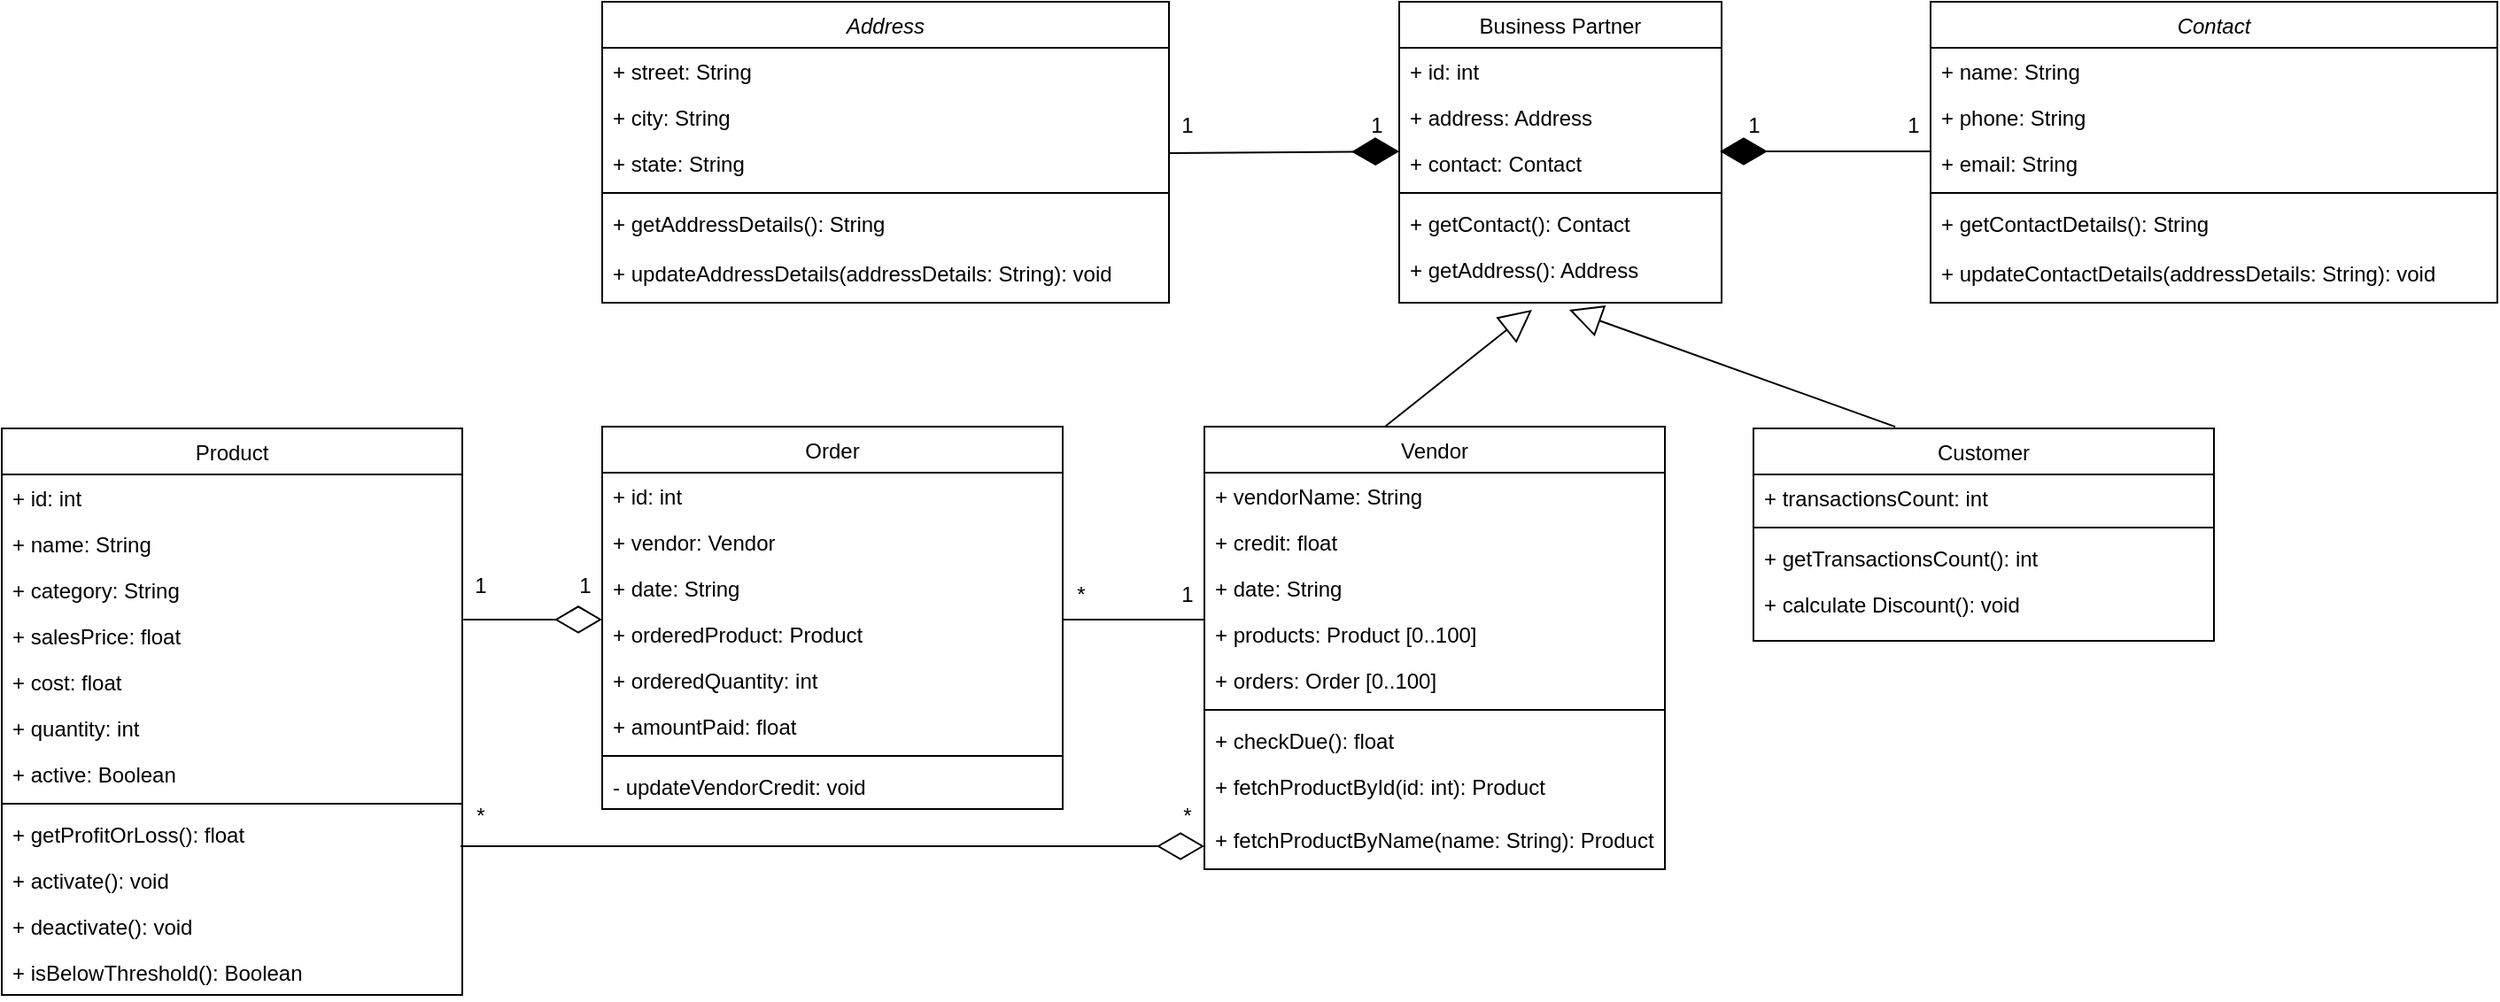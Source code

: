 <mxfile version="14.9.0" type="device"><diagram id="C5RBs43oDa-KdzZeNtuy" name="Page-1"><mxGraphModel dx="1108" dy="450" grid="1" gridSize="10" guides="1" tooltips="1" connect="1" arrows="1" fold="1" page="1" pageScale="1" pageWidth="827" pageHeight="1169" math="0" shadow="0"><root><mxCell id="WIyWlLk6GJQsqaUBKTNV-0"/><mxCell id="WIyWlLk6GJQsqaUBKTNV-1" parent="WIyWlLk6GJQsqaUBKTNV-0"/><mxCell id="zkfFHV4jXpPFQw0GAbJ--0" value="Address" style="swimlane;fontStyle=2;align=center;verticalAlign=top;childLayout=stackLayout;horizontal=1;startSize=26;horizontalStack=0;resizeParent=1;resizeLast=0;collapsible=1;marginBottom=0;rounded=0;shadow=0;strokeWidth=1;" parent="WIyWlLk6GJQsqaUBKTNV-1" vertex="1"><mxGeometry x="400" y="90" width="320" height="170" as="geometry"><mxRectangle x="230" y="140" width="160" height="26" as="alternateBounds"/></mxGeometry></mxCell><mxCell id="zkfFHV4jXpPFQw0GAbJ--1" value="+ street: String" style="text;align=left;verticalAlign=top;spacingLeft=4;spacingRight=4;overflow=hidden;rotatable=0;points=[[0,0.5],[1,0.5]];portConstraint=eastwest;" parent="zkfFHV4jXpPFQw0GAbJ--0" vertex="1"><mxGeometry y="26" width="320" height="26" as="geometry"/></mxCell><mxCell id="zkfFHV4jXpPFQw0GAbJ--2" value="+ city: String" style="text;align=left;verticalAlign=top;spacingLeft=4;spacingRight=4;overflow=hidden;rotatable=0;points=[[0,0.5],[1,0.5]];portConstraint=eastwest;rounded=0;shadow=0;html=0;" parent="zkfFHV4jXpPFQw0GAbJ--0" vertex="1"><mxGeometry y="52" width="320" height="26" as="geometry"/></mxCell><mxCell id="zkfFHV4jXpPFQw0GAbJ--3" value="+ state: String" style="text;align=left;verticalAlign=top;spacingLeft=4;spacingRight=4;overflow=hidden;rotatable=0;points=[[0,0.5],[1,0.5]];portConstraint=eastwest;rounded=0;shadow=0;html=0;" parent="zkfFHV4jXpPFQw0GAbJ--0" vertex="1"><mxGeometry y="78" width="320" height="26" as="geometry"/></mxCell><mxCell id="zkfFHV4jXpPFQw0GAbJ--4" value="" style="line;html=1;strokeWidth=1;align=left;verticalAlign=middle;spacingTop=-1;spacingLeft=3;spacingRight=3;rotatable=0;labelPosition=right;points=[];portConstraint=eastwest;" parent="zkfFHV4jXpPFQw0GAbJ--0" vertex="1"><mxGeometry y="104" width="320" height="8" as="geometry"/></mxCell><mxCell id="zkfFHV4jXpPFQw0GAbJ--5" value="+ getAddressDetails(): String" style="text;align=left;verticalAlign=top;spacingLeft=4;spacingRight=4;overflow=hidden;rotatable=0;points=[[0,0.5],[1,0.5]];portConstraint=eastwest;" parent="zkfFHV4jXpPFQw0GAbJ--0" vertex="1"><mxGeometry y="112" width="320" height="28" as="geometry"/></mxCell><mxCell id="brteP9TGZLFPHcXiU_iy-4" value="+ updateAddressDetails(addressDetails: String): void" style="text;align=left;verticalAlign=top;spacingLeft=4;spacingRight=4;overflow=hidden;rotatable=0;points=[[0,0.5],[1,0.5]];portConstraint=eastwest;" vertex="1" parent="zkfFHV4jXpPFQw0GAbJ--0"><mxGeometry y="140" width="320" height="28" as="geometry"/></mxCell><mxCell id="zkfFHV4jXpPFQw0GAbJ--17" value="Business Partner" style="swimlane;fontStyle=0;align=center;verticalAlign=top;childLayout=stackLayout;horizontal=1;startSize=26;horizontalStack=0;resizeParent=1;resizeLast=0;collapsible=1;marginBottom=0;rounded=0;shadow=0;strokeWidth=1;" parent="WIyWlLk6GJQsqaUBKTNV-1" vertex="1"><mxGeometry x="850" y="90" width="182" height="170" as="geometry"><mxRectangle x="508" y="120" width="160" height="26" as="alternateBounds"/></mxGeometry></mxCell><mxCell id="zkfFHV4jXpPFQw0GAbJ--18" value="+ id: int" style="text;align=left;verticalAlign=top;spacingLeft=4;spacingRight=4;overflow=hidden;rotatable=0;points=[[0,0.5],[1,0.5]];portConstraint=eastwest;" parent="zkfFHV4jXpPFQw0GAbJ--17" vertex="1"><mxGeometry y="26" width="182" height="26" as="geometry"/></mxCell><mxCell id="zkfFHV4jXpPFQw0GAbJ--19" value="+ address: Address" style="text;align=left;verticalAlign=top;spacingLeft=4;spacingRight=4;overflow=hidden;rotatable=0;points=[[0,0.5],[1,0.5]];portConstraint=eastwest;rounded=0;shadow=0;html=0;" parent="zkfFHV4jXpPFQw0GAbJ--17" vertex="1"><mxGeometry y="52" width="182" height="26" as="geometry"/></mxCell><mxCell id="zkfFHV4jXpPFQw0GAbJ--20" value="+ contact: Contact" style="text;align=left;verticalAlign=top;spacingLeft=4;spacingRight=4;overflow=hidden;rotatable=0;points=[[0,0.5],[1,0.5]];portConstraint=eastwest;rounded=0;shadow=0;html=0;" parent="zkfFHV4jXpPFQw0GAbJ--17" vertex="1"><mxGeometry y="78" width="182" height="26" as="geometry"/></mxCell><mxCell id="zkfFHV4jXpPFQw0GAbJ--23" value="" style="line;html=1;strokeWidth=1;align=left;verticalAlign=middle;spacingTop=-1;spacingLeft=3;spacingRight=3;rotatable=0;labelPosition=right;points=[];portConstraint=eastwest;" parent="zkfFHV4jXpPFQw0GAbJ--17" vertex="1"><mxGeometry y="104" width="182" height="8" as="geometry"/></mxCell><mxCell id="zkfFHV4jXpPFQw0GAbJ--24" value="+ getContact(): Contact" style="text;align=left;verticalAlign=top;spacingLeft=4;spacingRight=4;overflow=hidden;rotatable=0;points=[[0,0.5],[1,0.5]];portConstraint=eastwest;" parent="zkfFHV4jXpPFQw0GAbJ--17" vertex="1"><mxGeometry y="112" width="182" height="26" as="geometry"/></mxCell><mxCell id="zkfFHV4jXpPFQw0GAbJ--25" value="+ getAddress(): Address" style="text;align=left;verticalAlign=top;spacingLeft=4;spacingRight=4;overflow=hidden;rotatable=0;points=[[0,0.5],[1,0.5]];portConstraint=eastwest;" parent="zkfFHV4jXpPFQw0GAbJ--17" vertex="1"><mxGeometry y="138" width="182" height="26" as="geometry"/></mxCell><mxCell id="brteP9TGZLFPHcXiU_iy-8" value="" style="endArrow=diamondThin;endFill=1;endSize=24;html=1;" edge="1" parent="WIyWlLk6GJQsqaUBKTNV-1"><mxGeometry width="160" relative="1" as="geometry"><mxPoint x="720" y="175.5" as="sourcePoint"/><mxPoint x="850" y="174.5" as="targetPoint"/><Array as="points"/></mxGeometry></mxCell><mxCell id="brteP9TGZLFPHcXiU_iy-25" value="1" style="text;html=1;align=center;verticalAlign=middle;resizable=0;points=[];autosize=1;strokeColor=none;" vertex="1" parent="WIyWlLk6GJQsqaUBKTNV-1"><mxGeometry x="720" y="150" width="20" height="20" as="geometry"/></mxCell><mxCell id="brteP9TGZLFPHcXiU_iy-27" value="1" style="text;html=1;align=center;verticalAlign=middle;resizable=0;points=[];autosize=1;strokeColor=none;" vertex="1" parent="WIyWlLk6GJQsqaUBKTNV-1"><mxGeometry x="827" y="150" width="20" height="20" as="geometry"/></mxCell><mxCell id="brteP9TGZLFPHcXiU_iy-28" value="Contact" style="swimlane;fontStyle=2;align=center;verticalAlign=top;childLayout=stackLayout;horizontal=1;startSize=26;horizontalStack=0;resizeParent=1;resizeLast=0;collapsible=1;marginBottom=0;rounded=0;shadow=0;strokeWidth=1;" vertex="1" parent="WIyWlLk6GJQsqaUBKTNV-1"><mxGeometry x="1150" y="90" width="320" height="170" as="geometry"><mxRectangle x="230" y="140" width="160" height="26" as="alternateBounds"/></mxGeometry></mxCell><mxCell id="brteP9TGZLFPHcXiU_iy-29" value="+ name: String" style="text;align=left;verticalAlign=top;spacingLeft=4;spacingRight=4;overflow=hidden;rotatable=0;points=[[0,0.5],[1,0.5]];portConstraint=eastwest;" vertex="1" parent="brteP9TGZLFPHcXiU_iy-28"><mxGeometry y="26" width="320" height="26" as="geometry"/></mxCell><mxCell id="brteP9TGZLFPHcXiU_iy-30" value="+ phone: String" style="text;align=left;verticalAlign=top;spacingLeft=4;spacingRight=4;overflow=hidden;rotatable=0;points=[[0,0.5],[1,0.5]];portConstraint=eastwest;rounded=0;shadow=0;html=0;" vertex="1" parent="brteP9TGZLFPHcXiU_iy-28"><mxGeometry y="52" width="320" height="26" as="geometry"/></mxCell><mxCell id="brteP9TGZLFPHcXiU_iy-31" value="+ email: String" style="text;align=left;verticalAlign=top;spacingLeft=4;spacingRight=4;overflow=hidden;rotatable=0;points=[[0,0.5],[1,0.5]];portConstraint=eastwest;rounded=0;shadow=0;html=0;" vertex="1" parent="brteP9TGZLFPHcXiU_iy-28"><mxGeometry y="78" width="320" height="26" as="geometry"/></mxCell><mxCell id="brteP9TGZLFPHcXiU_iy-32" value="" style="line;html=1;strokeWidth=1;align=left;verticalAlign=middle;spacingTop=-1;spacingLeft=3;spacingRight=3;rotatable=0;labelPosition=right;points=[];portConstraint=eastwest;" vertex="1" parent="brteP9TGZLFPHcXiU_iy-28"><mxGeometry y="104" width="320" height="8" as="geometry"/></mxCell><mxCell id="brteP9TGZLFPHcXiU_iy-33" value="+ getContactDetails(): String" style="text;align=left;verticalAlign=top;spacingLeft=4;spacingRight=4;overflow=hidden;rotatable=0;points=[[0,0.5],[1,0.5]];portConstraint=eastwest;" vertex="1" parent="brteP9TGZLFPHcXiU_iy-28"><mxGeometry y="112" width="320" height="28" as="geometry"/></mxCell><mxCell id="brteP9TGZLFPHcXiU_iy-34" value="+ updateContactDetails(addressDetails: String): void" style="text;align=left;verticalAlign=top;spacingLeft=4;spacingRight=4;overflow=hidden;rotatable=0;points=[[0,0.5],[1,0.5]];portConstraint=eastwest;" vertex="1" parent="brteP9TGZLFPHcXiU_iy-28"><mxGeometry y="140" width="320" height="28" as="geometry"/></mxCell><mxCell id="brteP9TGZLFPHcXiU_iy-36" value="" style="endArrow=diamondThin;endFill=1;endSize=24;html=1;exitX=0;exitY=0.5;exitDx=0;exitDy=0;" edge="1" parent="WIyWlLk6GJQsqaUBKTNV-1"><mxGeometry width="160" relative="1" as="geometry"><mxPoint x="1150" y="174.5" as="sourcePoint"/><mxPoint x="1031" y="174.5" as="targetPoint"/><Array as="points"/></mxGeometry></mxCell><mxCell id="brteP9TGZLFPHcXiU_iy-38" value="1" style="text;html=1;align=center;verticalAlign=middle;resizable=0;points=[];autosize=1;strokeColor=none;" vertex="1" parent="WIyWlLk6GJQsqaUBKTNV-1"><mxGeometry x="1040" y="150" width="20" height="20" as="geometry"/></mxCell><mxCell id="brteP9TGZLFPHcXiU_iy-39" value="1" style="text;html=1;align=center;verticalAlign=middle;resizable=0;points=[];autosize=1;strokeColor=none;" vertex="1" parent="WIyWlLk6GJQsqaUBKTNV-1"><mxGeometry x="1130" y="150" width="20" height="20" as="geometry"/></mxCell><mxCell id="brteP9TGZLFPHcXiU_iy-40" value="Product" style="swimlane;fontStyle=0;align=center;verticalAlign=top;childLayout=stackLayout;horizontal=1;startSize=26;horizontalStack=0;resizeParent=1;resizeLast=0;collapsible=1;marginBottom=0;rounded=0;shadow=0;strokeWidth=1;" vertex="1" parent="WIyWlLk6GJQsqaUBKTNV-1"><mxGeometry x="61" y="331" width="260" height="320" as="geometry"><mxRectangle x="508" y="120" width="160" height="26" as="alternateBounds"/></mxGeometry></mxCell><mxCell id="brteP9TGZLFPHcXiU_iy-41" value="+ id: int" style="text;align=left;verticalAlign=top;spacingLeft=4;spacingRight=4;overflow=hidden;rotatable=0;points=[[0,0.5],[1,0.5]];portConstraint=eastwest;" vertex="1" parent="brteP9TGZLFPHcXiU_iy-40"><mxGeometry y="26" width="260" height="26" as="geometry"/></mxCell><mxCell id="brteP9TGZLFPHcXiU_iy-42" value="+ name: String" style="text;align=left;verticalAlign=top;spacingLeft=4;spacingRight=4;overflow=hidden;rotatable=0;points=[[0,0.5],[1,0.5]];portConstraint=eastwest;rounded=0;shadow=0;html=0;" vertex="1" parent="brteP9TGZLFPHcXiU_iy-40"><mxGeometry y="52" width="260" height="26" as="geometry"/></mxCell><mxCell id="brteP9TGZLFPHcXiU_iy-43" value="+ category: String" style="text;align=left;verticalAlign=top;spacingLeft=4;spacingRight=4;overflow=hidden;rotatable=0;points=[[0,0.5],[1,0.5]];portConstraint=eastwest;rounded=0;shadow=0;html=0;" vertex="1" parent="brteP9TGZLFPHcXiU_iy-40"><mxGeometry y="78" width="260" height="26" as="geometry"/></mxCell><mxCell id="brteP9TGZLFPHcXiU_iy-45" value="+ salesPrice: float" style="text;align=left;verticalAlign=top;spacingLeft=4;spacingRight=4;overflow=hidden;rotatable=0;points=[[0,0.5],[1,0.5]];portConstraint=eastwest;" vertex="1" parent="brteP9TGZLFPHcXiU_iy-40"><mxGeometry y="104" width="260" height="26" as="geometry"/></mxCell><mxCell id="brteP9TGZLFPHcXiU_iy-46" value="+ cost: float" style="text;align=left;verticalAlign=top;spacingLeft=4;spacingRight=4;overflow=hidden;rotatable=0;points=[[0,0.5],[1,0.5]];portConstraint=eastwest;" vertex="1" parent="brteP9TGZLFPHcXiU_iy-40"><mxGeometry y="130" width="260" height="26" as="geometry"/></mxCell><mxCell id="brteP9TGZLFPHcXiU_iy-49" value="+ quantity: int" style="text;align=left;verticalAlign=top;spacingLeft=4;spacingRight=4;overflow=hidden;rotatable=0;points=[[0,0.5],[1,0.5]];portConstraint=eastwest;rounded=0;shadow=0;html=0;" vertex="1" parent="brteP9TGZLFPHcXiU_iy-40"><mxGeometry y="156" width="260" height="26" as="geometry"/></mxCell><mxCell id="brteP9TGZLFPHcXiU_iy-51" value="+ active: Boolean" style="text;align=left;verticalAlign=top;spacingLeft=4;spacingRight=4;overflow=hidden;rotatable=0;points=[[0,0.5],[1,0.5]];portConstraint=eastwest;rounded=0;shadow=0;html=0;" vertex="1" parent="brteP9TGZLFPHcXiU_iy-40"><mxGeometry y="182" width="260" height="26" as="geometry"/></mxCell><mxCell id="brteP9TGZLFPHcXiU_iy-44" value="" style="line;html=1;strokeWidth=1;align=left;verticalAlign=middle;spacingTop=-1;spacingLeft=3;spacingRight=3;rotatable=0;labelPosition=right;points=[];portConstraint=eastwest;" vertex="1" parent="brteP9TGZLFPHcXiU_iy-40"><mxGeometry y="208" width="260" height="8" as="geometry"/></mxCell><mxCell id="brteP9TGZLFPHcXiU_iy-52" value="+ getProfitOrLoss(): float" style="text;align=left;verticalAlign=top;spacingLeft=4;spacingRight=4;overflow=hidden;rotatable=0;points=[[0,0.5],[1,0.5]];portConstraint=eastwest;rounded=0;shadow=0;html=0;" vertex="1" parent="brteP9TGZLFPHcXiU_iy-40"><mxGeometry y="216" width="260" height="26" as="geometry"/></mxCell><mxCell id="brteP9TGZLFPHcXiU_iy-53" value="+ activate(): void" style="text;align=left;verticalAlign=top;spacingLeft=4;spacingRight=4;overflow=hidden;rotatable=0;points=[[0,0.5],[1,0.5]];portConstraint=eastwest;rounded=0;shadow=0;html=0;" vertex="1" parent="brteP9TGZLFPHcXiU_iy-40"><mxGeometry y="242" width="260" height="26" as="geometry"/></mxCell><mxCell id="brteP9TGZLFPHcXiU_iy-54" value="+ deactivate(): void" style="text;align=left;verticalAlign=top;spacingLeft=4;spacingRight=4;overflow=hidden;rotatable=0;points=[[0,0.5],[1,0.5]];portConstraint=eastwest;rounded=0;shadow=0;html=0;" vertex="1" parent="brteP9TGZLFPHcXiU_iy-40"><mxGeometry y="268" width="260" height="26" as="geometry"/></mxCell><mxCell id="brteP9TGZLFPHcXiU_iy-55" value="+ isBelowThreshold(): Boolean" style="text;align=left;verticalAlign=top;spacingLeft=4;spacingRight=4;overflow=hidden;rotatable=0;points=[[0,0.5],[1,0.5]];portConstraint=eastwest;rounded=0;shadow=0;html=0;" vertex="1" parent="brteP9TGZLFPHcXiU_iy-40"><mxGeometry y="294" width="260" height="26" as="geometry"/></mxCell><mxCell id="brteP9TGZLFPHcXiU_iy-56" value="Order" style="swimlane;fontStyle=0;align=center;verticalAlign=top;childLayout=stackLayout;horizontal=1;startSize=26;horizontalStack=0;resizeParent=1;resizeLast=0;collapsible=1;marginBottom=0;rounded=0;shadow=0;strokeWidth=1;" vertex="1" parent="WIyWlLk6GJQsqaUBKTNV-1"><mxGeometry x="400" y="330" width="260" height="216" as="geometry"><mxRectangle x="508" y="120" width="160" height="26" as="alternateBounds"/></mxGeometry></mxCell><mxCell id="brteP9TGZLFPHcXiU_iy-57" value="+ id: int" style="text;align=left;verticalAlign=top;spacingLeft=4;spacingRight=4;overflow=hidden;rotatable=0;points=[[0,0.5],[1,0.5]];portConstraint=eastwest;" vertex="1" parent="brteP9TGZLFPHcXiU_iy-56"><mxGeometry y="26" width="260" height="26" as="geometry"/></mxCell><mxCell id="brteP9TGZLFPHcXiU_iy-58" value="+ vendor: Vendor" style="text;align=left;verticalAlign=top;spacingLeft=4;spacingRight=4;overflow=hidden;rotatable=0;points=[[0,0.5],[1,0.5]];portConstraint=eastwest;rounded=0;shadow=0;html=0;" vertex="1" parent="brteP9TGZLFPHcXiU_iy-56"><mxGeometry y="52" width="260" height="26" as="geometry"/></mxCell><mxCell id="brteP9TGZLFPHcXiU_iy-59" value="+ date: String" style="text;align=left;verticalAlign=top;spacingLeft=4;spacingRight=4;overflow=hidden;rotatable=0;points=[[0,0.5],[1,0.5]];portConstraint=eastwest;rounded=0;shadow=0;html=0;" vertex="1" parent="brteP9TGZLFPHcXiU_iy-56"><mxGeometry y="78" width="260" height="26" as="geometry"/></mxCell><mxCell id="brteP9TGZLFPHcXiU_iy-60" value="+ orderedProduct: Product" style="text;align=left;verticalAlign=top;spacingLeft=4;spacingRight=4;overflow=hidden;rotatable=0;points=[[0,0.5],[1,0.5]];portConstraint=eastwest;" vertex="1" parent="brteP9TGZLFPHcXiU_iy-56"><mxGeometry y="104" width="260" height="26" as="geometry"/></mxCell><mxCell id="brteP9TGZLFPHcXiU_iy-61" value="+ orderedQuantity: int" style="text;align=left;verticalAlign=top;spacingLeft=4;spacingRight=4;overflow=hidden;rotatable=0;points=[[0,0.5],[1,0.5]];portConstraint=eastwest;" vertex="1" parent="brteP9TGZLFPHcXiU_iy-56"><mxGeometry y="130" width="260" height="26" as="geometry"/></mxCell><mxCell id="brteP9TGZLFPHcXiU_iy-62" value="+ amountPaid: float" style="text;align=left;verticalAlign=top;spacingLeft=4;spacingRight=4;overflow=hidden;rotatable=0;points=[[0,0.5],[1,0.5]];portConstraint=eastwest;rounded=0;shadow=0;html=0;" vertex="1" parent="brteP9TGZLFPHcXiU_iy-56"><mxGeometry y="156" width="260" height="26" as="geometry"/></mxCell><mxCell id="brteP9TGZLFPHcXiU_iy-82" value="" style="line;strokeWidth=1;fillColor=none;align=left;verticalAlign=middle;spacingTop=-1;spacingLeft=3;spacingRight=3;rotatable=0;labelPosition=right;points=[];portConstraint=eastwest;" vertex="1" parent="brteP9TGZLFPHcXiU_iy-56"><mxGeometry y="182" width="260" height="8" as="geometry"/></mxCell><mxCell id="brteP9TGZLFPHcXiU_iy-63" value="- updateVendorCredit: void" style="text;align=left;verticalAlign=top;spacingLeft=4;spacingRight=4;overflow=hidden;rotatable=0;points=[[0,0.5],[1,0.5]];portConstraint=eastwest;rounded=0;shadow=0;html=0;" vertex="1" parent="brteP9TGZLFPHcXiU_iy-56"><mxGeometry y="190" width="260" height="26" as="geometry"/></mxCell><mxCell id="brteP9TGZLFPHcXiU_iy-70" value="" style="endArrow=diamondThin;endFill=0;endSize=24;html=1;entryX=0;entryY=0.192;entryDx=0;entryDy=0;entryPerimeter=0;" edge="1" parent="WIyWlLk6GJQsqaUBKTNV-1" target="brteP9TGZLFPHcXiU_iy-60"><mxGeometry width="160" relative="1" as="geometry"><mxPoint x="325" y="439" as="sourcePoint"/><mxPoint x="420" y="440" as="targetPoint"/><Array as="points"><mxPoint x="320" y="439"/></Array></mxGeometry></mxCell><mxCell id="brteP9TGZLFPHcXiU_iy-71" value="1" style="text;html=1;align=center;verticalAlign=middle;resizable=0;points=[];autosize=1;strokeColor=none;" vertex="1" parent="WIyWlLk6GJQsqaUBKTNV-1"><mxGeometry x="380" y="410" width="20" height="20" as="geometry"/></mxCell><mxCell id="brteP9TGZLFPHcXiU_iy-72" value="1" style="text;html=1;align=center;verticalAlign=middle;resizable=0;points=[];autosize=1;strokeColor=none;" vertex="1" parent="WIyWlLk6GJQsqaUBKTNV-1"><mxGeometry x="321" y="410" width="20" height="20" as="geometry"/></mxCell><mxCell id="brteP9TGZLFPHcXiU_iy-74" value="Vendor" style="swimlane;fontStyle=0;align=center;verticalAlign=top;childLayout=stackLayout;horizontal=1;startSize=26;horizontalStack=0;resizeParent=1;resizeLast=0;collapsible=1;marginBottom=0;rounded=0;shadow=0;strokeWidth=1;" vertex="1" parent="WIyWlLk6GJQsqaUBKTNV-1"><mxGeometry x="740" y="330" width="260" height="250" as="geometry"><mxRectangle x="508" y="120" width="160" height="26" as="alternateBounds"/></mxGeometry></mxCell><mxCell id="brteP9TGZLFPHcXiU_iy-75" value="+ vendorName: String" style="text;align=left;verticalAlign=top;spacingLeft=4;spacingRight=4;overflow=hidden;rotatable=0;points=[[0,0.5],[1,0.5]];portConstraint=eastwest;" vertex="1" parent="brteP9TGZLFPHcXiU_iy-74"><mxGeometry y="26" width="260" height="26" as="geometry"/></mxCell><mxCell id="brteP9TGZLFPHcXiU_iy-76" value="+ credit: float" style="text;align=left;verticalAlign=top;spacingLeft=4;spacingRight=4;overflow=hidden;rotatable=0;points=[[0,0.5],[1,0.5]];portConstraint=eastwest;rounded=0;shadow=0;html=0;" vertex="1" parent="brteP9TGZLFPHcXiU_iy-74"><mxGeometry y="52" width="260" height="26" as="geometry"/></mxCell><mxCell id="brteP9TGZLFPHcXiU_iy-77" value="+ date: String" style="text;align=left;verticalAlign=top;spacingLeft=4;spacingRight=4;overflow=hidden;rotatable=0;points=[[0,0.5],[1,0.5]];portConstraint=eastwest;rounded=0;shadow=0;html=0;" vertex="1" parent="brteP9TGZLFPHcXiU_iy-74"><mxGeometry y="78" width="260" height="26" as="geometry"/></mxCell><mxCell id="brteP9TGZLFPHcXiU_iy-78" value="+ products: Product [0..100]" style="text;align=left;verticalAlign=top;spacingLeft=4;spacingRight=4;overflow=hidden;rotatable=0;points=[[0,0.5],[1,0.5]];portConstraint=eastwest;" vertex="1" parent="brteP9TGZLFPHcXiU_iy-74"><mxGeometry y="104" width="260" height="26" as="geometry"/></mxCell><mxCell id="brteP9TGZLFPHcXiU_iy-79" value="+ orders: Order [0..100]" style="text;align=left;verticalAlign=top;spacingLeft=4;spacingRight=4;overflow=hidden;rotatable=0;points=[[0,0.5],[1,0.5]];portConstraint=eastwest;" vertex="1" parent="brteP9TGZLFPHcXiU_iy-74"><mxGeometry y="130" width="260" height="26" as="geometry"/></mxCell><mxCell id="brteP9TGZLFPHcXiU_iy-69" value="" style="line;html=1;strokeWidth=1;align=left;verticalAlign=middle;spacingTop=-1;spacingLeft=3;spacingRight=3;rotatable=0;labelPosition=right;points=[];portConstraint=eastwest;" vertex="1" parent="brteP9TGZLFPHcXiU_iy-74"><mxGeometry y="156" width="260" height="8" as="geometry"/></mxCell><mxCell id="brteP9TGZLFPHcXiU_iy-80" value="+ checkDue(): float" style="text;align=left;verticalAlign=top;spacingLeft=4;spacingRight=4;overflow=hidden;rotatable=0;points=[[0,0.5],[1,0.5]];portConstraint=eastwest;rounded=0;shadow=0;html=0;" vertex="1" parent="brteP9TGZLFPHcXiU_iy-74"><mxGeometry y="164" width="260" height="26" as="geometry"/></mxCell><mxCell id="brteP9TGZLFPHcXiU_iy-81" value="+ fetchProductById(id: int): Product" style="text;align=left;verticalAlign=top;spacingLeft=4;spacingRight=4;overflow=hidden;rotatable=0;points=[[0,0.5],[1,0.5]];portConstraint=eastwest;rounded=0;shadow=0;html=0;" vertex="1" parent="brteP9TGZLFPHcXiU_iy-74"><mxGeometry y="190" width="260" height="18" as="geometry"/></mxCell><mxCell id="brteP9TGZLFPHcXiU_iy-88" value="" style="line;strokeWidth=1;fillColor=none;align=left;verticalAlign=middle;spacingTop=-1;spacingLeft=3;spacingRight=3;rotatable=0;labelPosition=right;points=[];portConstraint=eastwest;" vertex="1" parent="WIyWlLk6GJQsqaUBKTNV-1"><mxGeometry x="660" y="435" width="80" height="8" as="geometry"/></mxCell><mxCell id="brteP9TGZLFPHcXiU_iy-89" value="*" style="text;html=1;align=center;verticalAlign=middle;resizable=0;points=[];autosize=1;strokeColor=none;" vertex="1" parent="WIyWlLk6GJQsqaUBKTNV-1"><mxGeometry x="660" y="415" width="20" height="20" as="geometry"/></mxCell><mxCell id="brteP9TGZLFPHcXiU_iy-90" value="1" style="text;html=1;align=center;verticalAlign=middle;resizable=0;points=[];autosize=1;strokeColor=none;" vertex="1" parent="WIyWlLk6GJQsqaUBKTNV-1"><mxGeometry x="720" y="415" width="20" height="20" as="geometry"/></mxCell><mxCell id="brteP9TGZLFPHcXiU_iy-91" value="+ fetchProductByName(name: String): Product" style="text;align=left;verticalAlign=top;spacingLeft=4;spacingRight=4;overflow=hidden;rotatable=0;points=[[0,0.5],[1,0.5]];portConstraint=eastwest;rounded=0;shadow=0;html=0;" vertex="1" parent="WIyWlLk6GJQsqaUBKTNV-1"><mxGeometry x="740" y="550" width="260" height="18" as="geometry"/></mxCell><mxCell id="brteP9TGZLFPHcXiU_iy-92" value="Customer" style="swimlane;fontStyle=0;align=center;verticalAlign=top;childLayout=stackLayout;horizontal=1;startSize=26;horizontalStack=0;resizeParent=1;resizeLast=0;collapsible=1;marginBottom=0;rounded=0;shadow=0;strokeWidth=1;" vertex="1" parent="WIyWlLk6GJQsqaUBKTNV-1"><mxGeometry x="1050" y="331" width="260" height="120" as="geometry"><mxRectangle x="508" y="120" width="160" height="26" as="alternateBounds"/></mxGeometry></mxCell><mxCell id="brteP9TGZLFPHcXiU_iy-93" value="+ transactionsCount: int" style="text;align=left;verticalAlign=top;spacingLeft=4;spacingRight=4;overflow=hidden;rotatable=0;points=[[0,0.5],[1,0.5]];portConstraint=eastwest;" vertex="1" parent="brteP9TGZLFPHcXiU_iy-92"><mxGeometry y="26" width="260" height="26" as="geometry"/></mxCell><mxCell id="brteP9TGZLFPHcXiU_iy-98" value="" style="line;html=1;strokeWidth=1;align=left;verticalAlign=middle;spacingTop=-1;spacingLeft=3;spacingRight=3;rotatable=0;labelPosition=right;points=[];portConstraint=eastwest;" vertex="1" parent="brteP9TGZLFPHcXiU_iy-92"><mxGeometry y="52" width="260" height="8" as="geometry"/></mxCell><mxCell id="brteP9TGZLFPHcXiU_iy-99" value="+ getTransactionsCount(): int" style="text;align=left;verticalAlign=top;spacingLeft=4;spacingRight=4;overflow=hidden;rotatable=0;points=[[0,0.5],[1,0.5]];portConstraint=eastwest;rounded=0;shadow=0;html=0;" vertex="1" parent="brteP9TGZLFPHcXiU_iy-92"><mxGeometry y="60" width="260" height="26" as="geometry"/></mxCell><mxCell id="brteP9TGZLFPHcXiU_iy-100" value="+ calculate Discount(): void" style="text;align=left;verticalAlign=top;spacingLeft=4;spacingRight=4;overflow=hidden;rotatable=0;points=[[0,0.5],[1,0.5]];portConstraint=eastwest;rounded=0;shadow=0;html=0;" vertex="1" parent="brteP9TGZLFPHcXiU_iy-92"><mxGeometry y="86" width="260" height="18" as="geometry"/></mxCell><mxCell id="brteP9TGZLFPHcXiU_iy-115" value="" style="endArrow=diamondThin;endFill=0;endSize=24;html=1;" edge="1" parent="WIyWlLk6GJQsqaUBKTNV-1"><mxGeometry width="160" relative="1" as="geometry"><mxPoint x="320" y="567" as="sourcePoint"/><mxPoint x="740" y="567" as="targetPoint"/><Array as="points"/></mxGeometry></mxCell><mxCell id="brteP9TGZLFPHcXiU_iy-117" value="*" style="text;html=1;align=center;verticalAlign=middle;resizable=0;points=[];autosize=1;strokeColor=none;" vertex="1" parent="WIyWlLk6GJQsqaUBKTNV-1"><mxGeometry x="720" y="540" width="20" height="20" as="geometry"/></mxCell><mxCell id="brteP9TGZLFPHcXiU_iy-118" value="*" style="text;html=1;align=center;verticalAlign=middle;resizable=0;points=[];autosize=1;strokeColor=none;" vertex="1" parent="WIyWlLk6GJQsqaUBKTNV-1"><mxGeometry x="321" y="540" width="20" height="20" as="geometry"/></mxCell><mxCell id="brteP9TGZLFPHcXiU_iy-124" value="" style="endArrow=block;endSize=16;endFill=0;html=1;exitX=0.392;exitY=0;exitDx=0;exitDy=0;exitPerimeter=0;" edge="1" parent="WIyWlLk6GJQsqaUBKTNV-1" source="brteP9TGZLFPHcXiU_iy-74"><mxGeometry x="-1" y="86" width="160" relative="1" as="geometry"><mxPoint x="857" y="326" as="sourcePoint"/><mxPoint x="925" y="264" as="targetPoint"/><mxPoint x="-17" y="13" as="offset"/></mxGeometry></mxCell><mxCell id="brteP9TGZLFPHcXiU_iy-126" value="" style="endArrow=block;endSize=16;endFill=0;html=1;exitX=0.308;exitY=-0.008;exitDx=0;exitDy=0;exitPerimeter=0;" edge="1" parent="WIyWlLk6GJQsqaUBKTNV-1" source="brteP9TGZLFPHcXiU_iy-92"><mxGeometry x="-1" y="-64" width="160" relative="1" as="geometry"><mxPoint x="1106" y="324" as="sourcePoint"/><mxPoint x="946" y="264" as="targetPoint"/><mxPoint x="28" y="20" as="offset"/></mxGeometry></mxCell></root></mxGraphModel></diagram></mxfile>